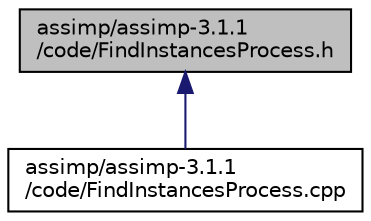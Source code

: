 digraph "assimp/assimp-3.1.1/code/FindInstancesProcess.h"
{
  edge [fontname="Helvetica",fontsize="10",labelfontname="Helvetica",labelfontsize="10"];
  node [fontname="Helvetica",fontsize="10",shape=record];
  Node1 [label="assimp/assimp-3.1.1\l/code/FindInstancesProcess.h",height=0.2,width=0.4,color="black", fillcolor="grey75", style="filled", fontcolor="black"];
  Node1 -> Node2 [dir="back",color="midnightblue",fontsize="10",style="solid"];
  Node2 [label="assimp/assimp-3.1.1\l/code/FindInstancesProcess.cpp",height=0.2,width=0.4,color="black", fillcolor="white", style="filled",URL="$_find_instances_process_8cpp.html",tooltip="Implementation of the aiProcess_FindInstances postprocessing step. "];
}
